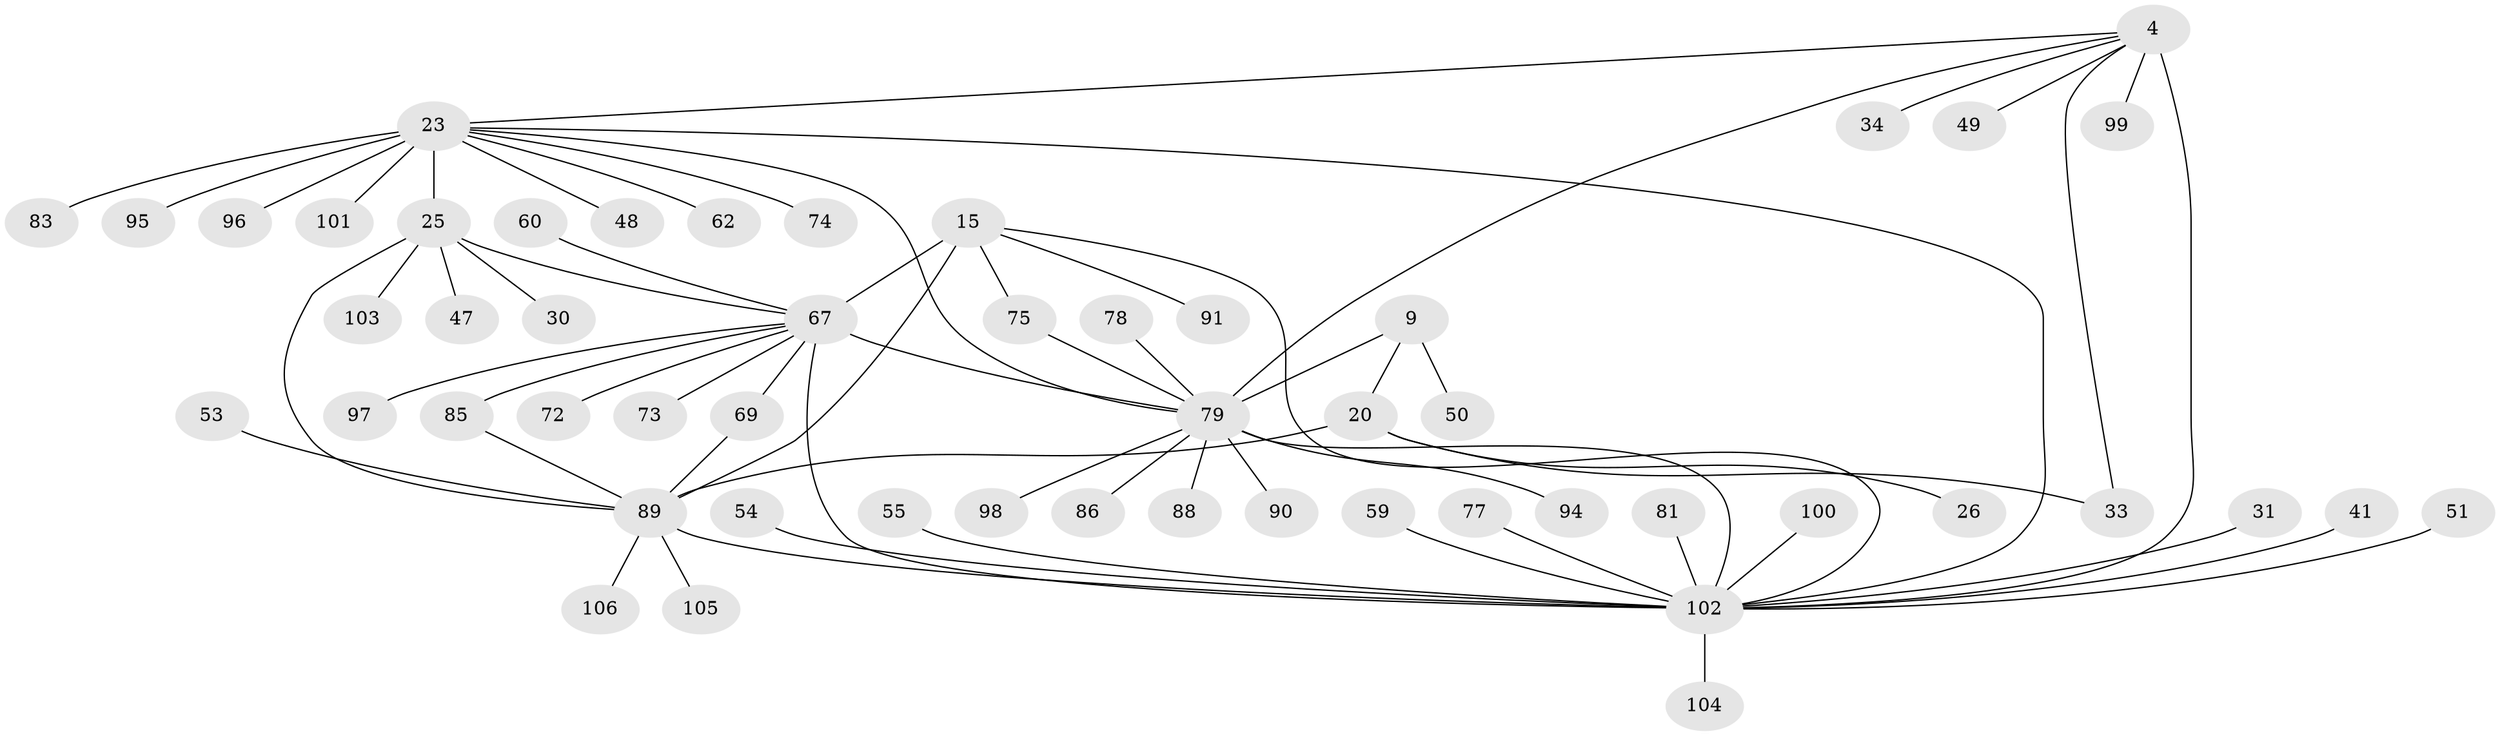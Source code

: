 // original degree distribution, {14: 0.009433962264150943, 6: 0.08490566037735849, 13: 0.009433962264150943, 4: 0.018867924528301886, 8: 0.02830188679245283, 10: 0.03773584905660377, 9: 0.018867924528301886, 7: 0.018867924528301886, 5: 0.03773584905660377, 1: 0.49056603773584906, 2: 0.2169811320754717, 3: 0.02830188679245283}
// Generated by graph-tools (version 1.1) at 2025/55/03/09/25 04:55:02]
// undirected, 53 vertices, 65 edges
graph export_dot {
graph [start="1"]
  node [color=gray90,style=filled];
  4 [super="+3"];
  9 [super="+6"];
  15 [super="+11"];
  20 [super="+19"];
  23 [super="+22"];
  25 [super="+21+24"];
  26;
  30;
  31;
  33;
  34;
  41;
  47;
  48;
  49;
  50;
  51;
  53;
  54;
  55;
  59;
  60;
  62;
  67 [super="+14+35"];
  69;
  72;
  73;
  74;
  75;
  77;
  78;
  79 [super="+70+27+56+71"];
  81;
  83 [super="+32"];
  85;
  86 [super="+84"];
  88;
  89 [super="+66+16+63+18"];
  90;
  91;
  94;
  95;
  96;
  97 [super="+65+82"];
  98;
  99;
  100 [super="+80"];
  101;
  102 [super="+5+76+93+68"];
  103 [super="+92"];
  104;
  105 [super="+52"];
  106;
  4 -- 34;
  4 -- 79;
  4 -- 102 [weight=6];
  4 -- 33;
  4 -- 49;
  4 -- 99;
  4 -- 23;
  9 -- 50;
  9 -- 20;
  9 -- 79 [weight=6];
  15 -- 75;
  15 -- 91;
  15 -- 102;
  15 -- 89;
  15 -- 67 [weight=6];
  20 -- 26;
  20 -- 33;
  20 -- 89 [weight=6];
  23 -- 25 [weight=6];
  23 -- 48;
  23 -- 74;
  23 -- 95;
  23 -- 96;
  23 -- 101;
  23 -- 62;
  23 -- 83;
  23 -- 102 [weight=2];
  23 -- 79;
  25 -- 30;
  25 -- 47;
  25 -- 103;
  25 -- 89;
  25 -- 67;
  31 -- 102;
  41 -- 102;
  51 -- 102;
  53 -- 89;
  54 -- 102;
  55 -- 102;
  59 -- 102;
  60 -- 67;
  67 -- 102 [weight=5];
  67 -- 97;
  67 -- 69;
  67 -- 72;
  67 -- 73;
  67 -- 85;
  67 -- 79;
  69 -- 89;
  75 -- 79;
  77 -- 102;
  78 -- 79;
  79 -- 98;
  79 -- 102;
  79 -- 88;
  79 -- 86;
  79 -- 90;
  79 -- 94;
  81 -- 102;
  85 -- 89;
  89 -- 102 [weight=4];
  89 -- 105;
  89 -- 106;
  100 -- 102;
  102 -- 104;
}
